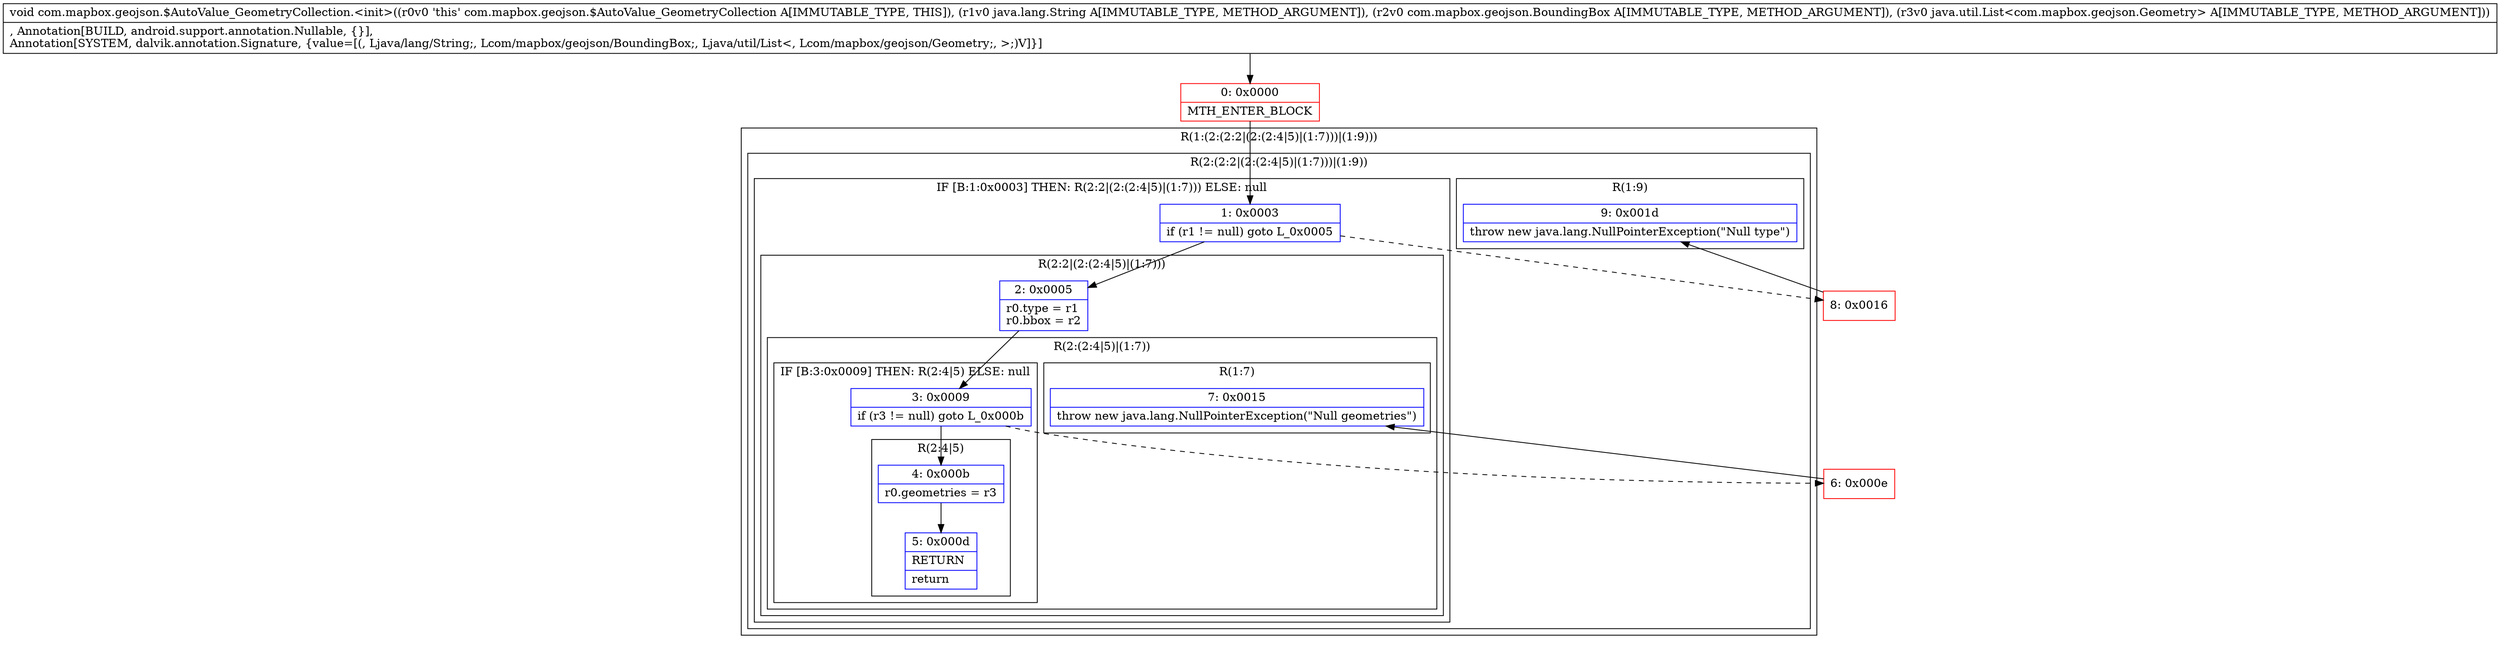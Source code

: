 digraph "CFG forcom.mapbox.geojson.$AutoValue_GeometryCollection.\<init\>(Ljava\/lang\/String;Lcom\/mapbox\/geojson\/BoundingBox;Ljava\/util\/List;)V" {
subgraph cluster_Region_588107455 {
label = "R(1:(2:(2:2|(2:(2:4|5)|(1:7)))|(1:9)))";
node [shape=record,color=blue];
subgraph cluster_Region_1462584805 {
label = "R(2:(2:2|(2:(2:4|5)|(1:7)))|(1:9))";
node [shape=record,color=blue];
subgraph cluster_IfRegion_956515444 {
label = "IF [B:1:0x0003] THEN: R(2:2|(2:(2:4|5)|(1:7))) ELSE: null";
node [shape=record,color=blue];
Node_1 [shape=record,label="{1\:\ 0x0003|if (r1 != null) goto L_0x0005\l}"];
subgraph cluster_Region_287803676 {
label = "R(2:2|(2:(2:4|5)|(1:7)))";
node [shape=record,color=blue];
Node_2 [shape=record,label="{2\:\ 0x0005|r0.type = r1\lr0.bbox = r2\l}"];
subgraph cluster_Region_1544738225 {
label = "R(2:(2:4|5)|(1:7))";
node [shape=record,color=blue];
subgraph cluster_IfRegion_1630380475 {
label = "IF [B:3:0x0009] THEN: R(2:4|5) ELSE: null";
node [shape=record,color=blue];
Node_3 [shape=record,label="{3\:\ 0x0009|if (r3 != null) goto L_0x000b\l}"];
subgraph cluster_Region_1118730510 {
label = "R(2:4|5)";
node [shape=record,color=blue];
Node_4 [shape=record,label="{4\:\ 0x000b|r0.geometries = r3\l}"];
Node_5 [shape=record,label="{5\:\ 0x000d|RETURN\l|return\l}"];
}
}
subgraph cluster_Region_1869379374 {
label = "R(1:7)";
node [shape=record,color=blue];
Node_7 [shape=record,label="{7\:\ 0x0015|throw new java.lang.NullPointerException(\"Null geometries\")\l}"];
}
}
}
}
subgraph cluster_Region_630818863 {
label = "R(1:9)";
node [shape=record,color=blue];
Node_9 [shape=record,label="{9\:\ 0x001d|throw new java.lang.NullPointerException(\"Null type\")\l}"];
}
}
}
Node_0 [shape=record,color=red,label="{0\:\ 0x0000|MTH_ENTER_BLOCK\l}"];
Node_6 [shape=record,color=red,label="{6\:\ 0x000e}"];
Node_8 [shape=record,color=red,label="{8\:\ 0x0016}"];
MethodNode[shape=record,label="{void com.mapbox.geojson.$AutoValue_GeometryCollection.\<init\>((r0v0 'this' com.mapbox.geojson.$AutoValue_GeometryCollection A[IMMUTABLE_TYPE, THIS]), (r1v0 java.lang.String A[IMMUTABLE_TYPE, METHOD_ARGUMENT]), (r2v0 com.mapbox.geojson.BoundingBox A[IMMUTABLE_TYPE, METHOD_ARGUMENT]), (r3v0 java.util.List\<com.mapbox.geojson.Geometry\> A[IMMUTABLE_TYPE, METHOD_ARGUMENT]))  | , Annotation[BUILD, android.support.annotation.Nullable, \{\}], \lAnnotation[SYSTEM, dalvik.annotation.Signature, \{value=[(, Ljava\/lang\/String;, Lcom\/mapbox\/geojson\/BoundingBox;, Ljava\/util\/List\<, Lcom\/mapbox\/geojson\/Geometry;, \>;)V]\}]\l}"];
MethodNode -> Node_0;
Node_1 -> Node_2;
Node_1 -> Node_8[style=dashed];
Node_2 -> Node_3;
Node_3 -> Node_4;
Node_3 -> Node_6[style=dashed];
Node_4 -> Node_5;
Node_0 -> Node_1;
Node_6 -> Node_7;
Node_8 -> Node_9;
}

